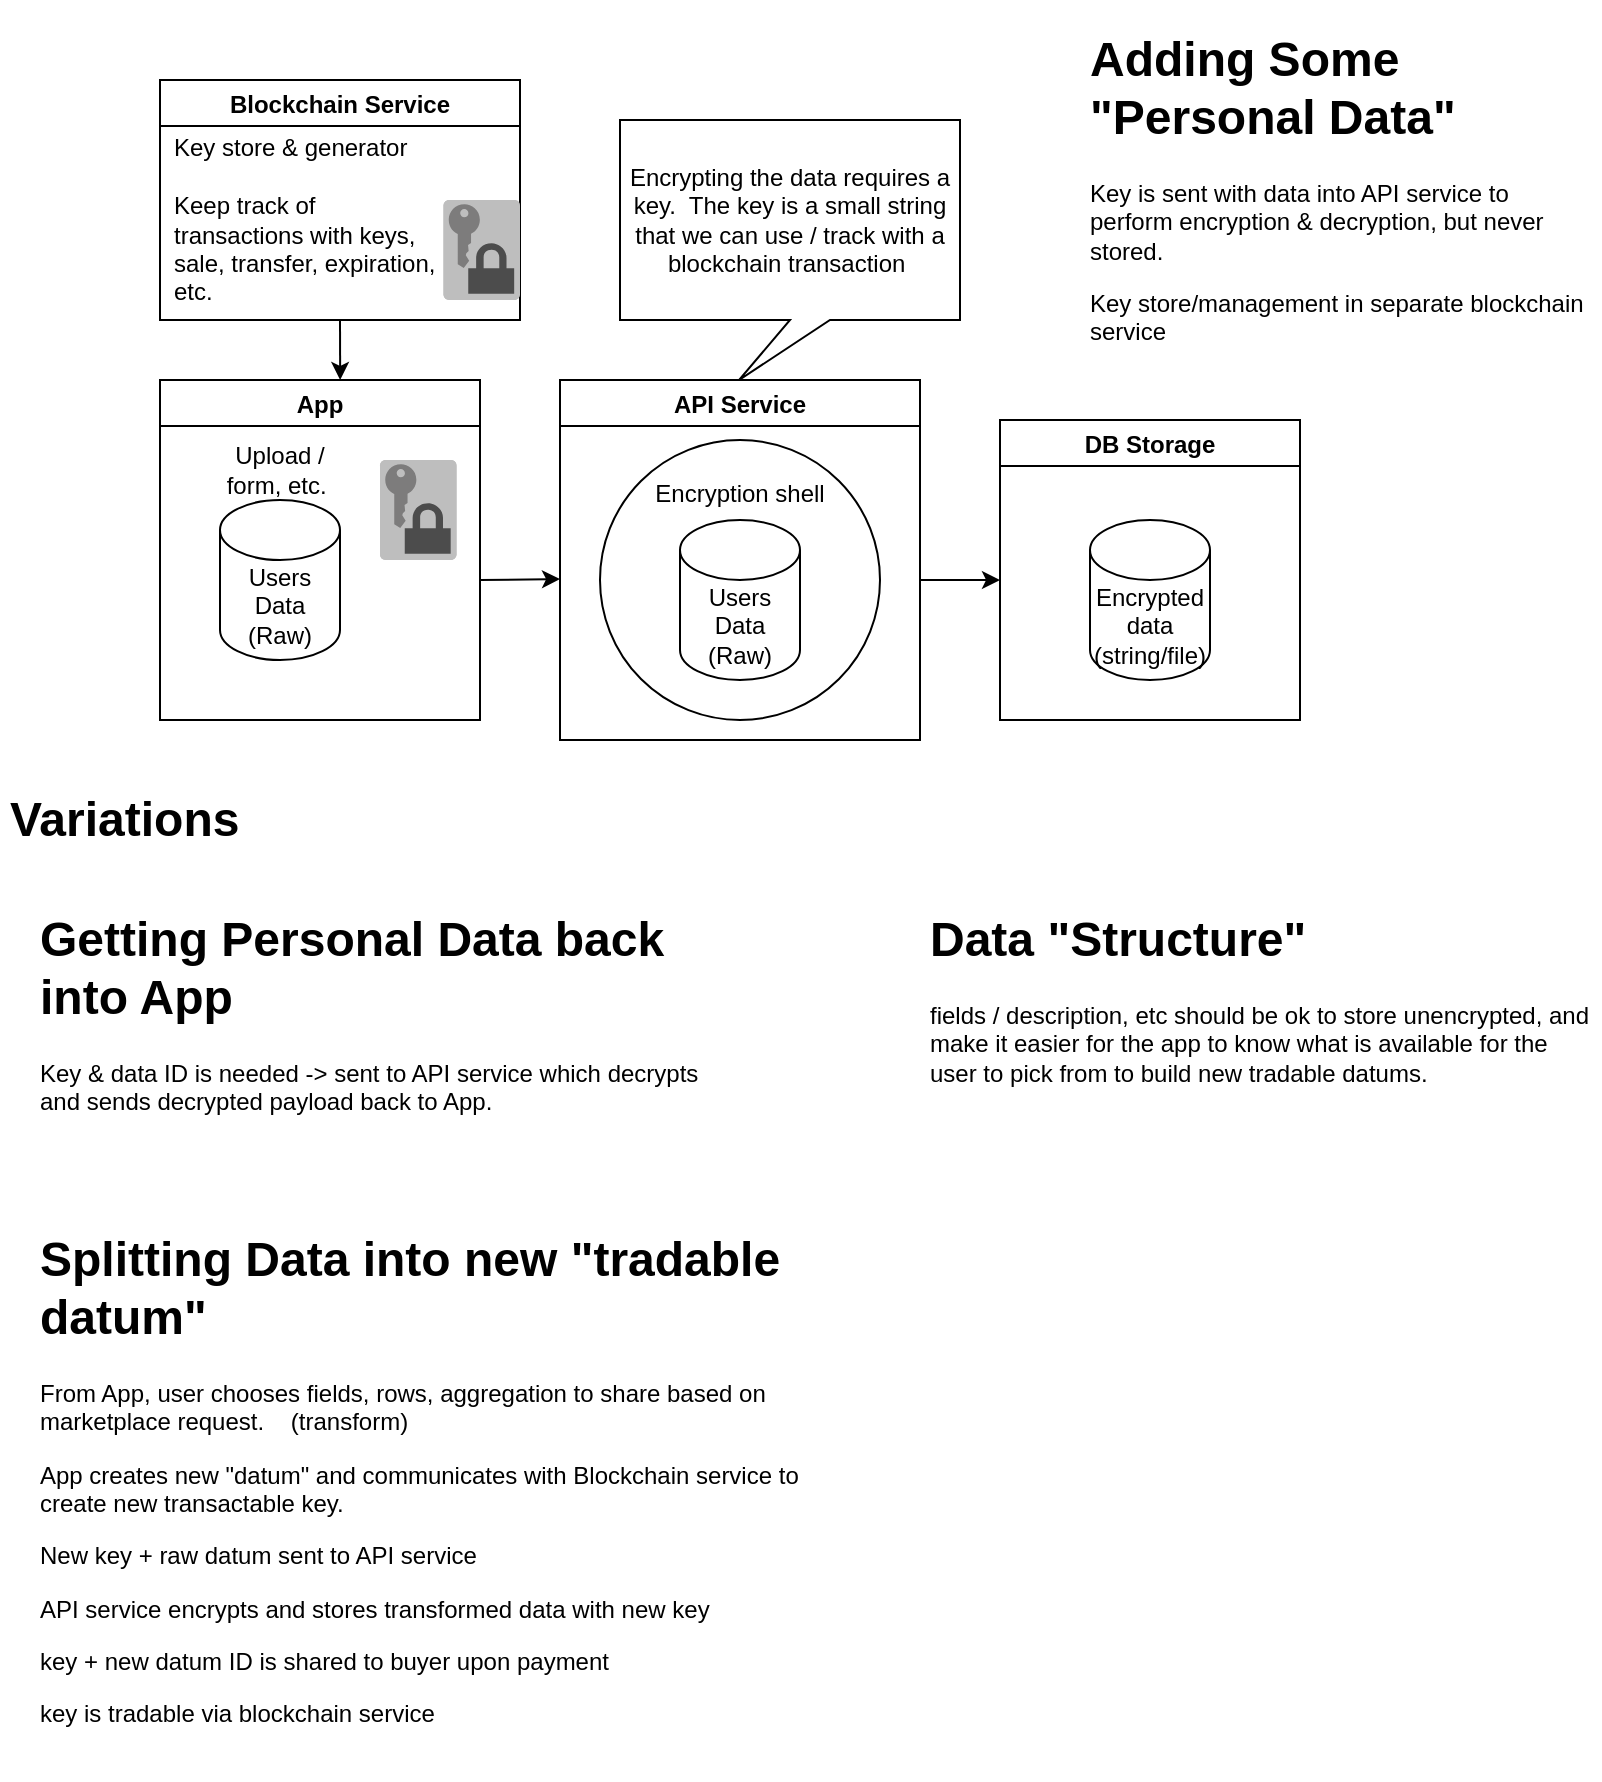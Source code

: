 <mxfile version="20.3.2" type="github">
  <diagram id="OfR1z2HdEINGrl3k-H7I" name="Page-1">
    <mxGraphModel dx="1107" dy="787" grid="1" gridSize="10" guides="1" tooltips="1" connect="1" arrows="1" fold="1" page="1" pageScale="1" pageWidth="850" pageHeight="1100" math="0" shadow="0">
      <root>
        <mxCell id="0" />
        <mxCell id="1" parent="0" />
        <mxCell id="JGA2fAvb3s3VT_MG2sKA-1" value="Users Data (Raw)" style="shape=cylinder3;whiteSpace=wrap;html=1;boundedLbl=1;backgroundOutline=1;size=15;" vertex="1" parent="1">
          <mxGeometry x="130" y="250" width="60" height="80" as="geometry" />
        </mxCell>
        <mxCell id="JGA2fAvb3s3VT_MG2sKA-2" value="" style="endArrow=classic;html=1;rounded=0;" edge="1" parent="1">
          <mxGeometry width="50" height="50" relative="1" as="geometry">
            <mxPoint x="260" y="290" as="sourcePoint" />
            <mxPoint x="300" y="289.5" as="targetPoint" />
          </mxGeometry>
        </mxCell>
        <mxCell id="JGA2fAvb3s3VT_MG2sKA-5" value="Encrypting the data requires a key.&amp;nbsp; The key is a small string that we can use / track with a blockchain transaction&amp;nbsp;" style="shape=callout;whiteSpace=wrap;html=1;perimeter=calloutPerimeter;position2=0.35;" vertex="1" parent="1">
          <mxGeometry x="330" y="60" width="170" height="130" as="geometry" />
        </mxCell>
        <mxCell id="JGA2fAvb3s3VT_MG2sKA-6" value="" style="endArrow=classic;html=1;rounded=0;" edge="1" parent="1">
          <mxGeometry width="50" height="50" relative="1" as="geometry">
            <mxPoint x="480" y="290" as="sourcePoint" />
            <mxPoint x="520" y="290" as="targetPoint" />
          </mxGeometry>
        </mxCell>
        <mxCell id="JGA2fAvb3s3VT_MG2sKA-10" value="DB Storage" style="swimlane;" vertex="1" parent="1">
          <mxGeometry x="520" y="210" width="150" height="150" as="geometry">
            <mxRectangle x="545" y="210" width="150" height="30" as="alternateBounds" />
          </mxGeometry>
        </mxCell>
        <mxCell id="JGA2fAvb3s3VT_MG2sKA-7" value="Encrypted data (string/file)" style="shape=cylinder3;whiteSpace=wrap;html=1;boundedLbl=1;backgroundOutline=1;size=15;" vertex="1" parent="JGA2fAvb3s3VT_MG2sKA-10">
          <mxGeometry x="45" y="50" width="60" height="80" as="geometry" />
        </mxCell>
        <mxCell id="JGA2fAvb3s3VT_MG2sKA-13" value="&lt;h1&gt;Variations&lt;/h1&gt;" style="text;html=1;strokeColor=none;fillColor=none;spacing=5;spacingTop=-20;whiteSpace=wrap;overflow=hidden;rounded=0;" vertex="1" parent="1">
          <mxGeometry x="20" y="390" width="190" height="70" as="geometry" />
        </mxCell>
        <mxCell id="JGA2fAvb3s3VT_MG2sKA-23" value="App" style="swimlane;startSize=23;" vertex="1" parent="1">
          <mxGeometry x="100" y="190" width="160" height="170" as="geometry" />
        </mxCell>
        <mxCell id="JGA2fAvb3s3VT_MG2sKA-9" value="" style="outlineConnect=0;dashed=0;verticalLabelPosition=bottom;verticalAlign=top;align=center;html=1;shape=mxgraph.aws3.data_encryption_key;fillColor=#7D7C7C;gradientColor=none;" vertex="1" parent="JGA2fAvb3s3VT_MG2sKA-23">
          <mxGeometry x="110" y="40" width="38.25" height="50" as="geometry" />
        </mxCell>
        <mxCell id="JGA2fAvb3s3VT_MG2sKA-25" value="Upload / form, etc.&amp;nbsp;" style="text;html=1;strokeColor=none;fillColor=none;align=center;verticalAlign=middle;whiteSpace=wrap;rounded=0;" vertex="1" parent="JGA2fAvb3s3VT_MG2sKA-23">
          <mxGeometry x="30" y="30" width="60" height="30" as="geometry" />
        </mxCell>
        <mxCell id="JGA2fAvb3s3VT_MG2sKA-31" value="API Service" style="swimlane;startSize=23;" vertex="1" parent="1">
          <mxGeometry x="300" y="190" width="180" height="180" as="geometry">
            <mxRectangle x="545" y="210" width="150" height="30" as="alternateBounds" />
          </mxGeometry>
        </mxCell>
        <mxCell id="JGA2fAvb3s3VT_MG2sKA-3" value="Encryption shell&lt;br&gt;&lt;br&gt;&lt;br&gt;&lt;br&gt;&lt;br&gt;&lt;br&gt;&lt;br&gt;" style="ellipse;whiteSpace=wrap;html=1;aspect=fixed;" vertex="1" parent="JGA2fAvb3s3VT_MG2sKA-31">
          <mxGeometry x="20" y="30" width="140" height="140" as="geometry" />
        </mxCell>
        <mxCell id="JGA2fAvb3s3VT_MG2sKA-4" value="Users Data (Raw)" style="shape=cylinder3;whiteSpace=wrap;html=1;boundedLbl=1;backgroundOutline=1;size=15;" vertex="1" parent="JGA2fAvb3s3VT_MG2sKA-31">
          <mxGeometry x="60" y="70" width="60" height="80" as="geometry" />
        </mxCell>
        <mxCell id="JGA2fAvb3s3VT_MG2sKA-34" value="&lt;h1&gt;Adding Some &quot;Personal Data&quot;&amp;nbsp;&lt;/h1&gt;&lt;p&gt;Key is sent with data into API service to perform encryption &amp;amp; decryption, but never stored.&lt;/p&gt;&lt;p&gt;Key store/management in separate blockchain service&lt;/p&gt;" style="text;html=1;strokeColor=none;fillColor=none;spacing=5;spacingTop=-20;whiteSpace=wrap;overflow=hidden;rounded=0;" vertex="1" parent="1">
          <mxGeometry x="560" y="10" width="260" height="180" as="geometry" />
        </mxCell>
        <mxCell id="JGA2fAvb3s3VT_MG2sKA-35" value="&lt;h1&gt;Getting Personal Data back into App&amp;nbsp;&lt;/h1&gt;&lt;p&gt;Key &amp;amp; data ID is needed -&amp;gt; sent to API service which decrypts and sends decrypted payload back to App.&amp;nbsp;&lt;/p&gt;&lt;p&gt;&lt;br&gt;&lt;/p&gt;" style="text;html=1;strokeColor=none;fillColor=none;spacing=5;spacingTop=-20;whiteSpace=wrap;overflow=hidden;rounded=0;" vertex="1" parent="1">
          <mxGeometry x="35" y="450" width="345" height="150" as="geometry" />
        </mxCell>
        <mxCell id="JGA2fAvb3s3VT_MG2sKA-36" value="&lt;h1&gt;Splitting Data into new &quot;tradable datum&quot;&amp;nbsp;&lt;/h1&gt;&lt;p&gt;From App, user chooses fields, rows, aggregation to share based on marketplace request.&amp;nbsp; &amp;nbsp; (transform)&lt;/p&gt;&lt;p&gt;App creates new &quot;datum&quot; and communicates with Blockchain service to create new transactable key.&lt;/p&gt;&lt;p&gt;New key + raw datum sent to API service&lt;/p&gt;&lt;p&gt;API service encrypts and stores transformed data with new key&lt;/p&gt;&lt;p&gt;key + new datum ID is shared to buyer upon payment&lt;/p&gt;&lt;p&gt;key is tradable via blockchain service&lt;/p&gt;" style="text;html=1;strokeColor=none;fillColor=none;spacing=5;spacingTop=-20;whiteSpace=wrap;overflow=hidden;rounded=0;" vertex="1" parent="1">
          <mxGeometry x="35" y="610" width="395" height="280" as="geometry" />
        </mxCell>
        <mxCell id="JGA2fAvb3s3VT_MG2sKA-37" value="Blockchain Service" style="swimlane;startSize=23;" vertex="1" parent="1">
          <mxGeometry x="100" y="40" width="180" height="120" as="geometry">
            <mxRectangle x="545" y="210" width="150" height="30" as="alternateBounds" />
          </mxGeometry>
        </mxCell>
        <mxCell id="JGA2fAvb3s3VT_MG2sKA-41" value="" style="outlineConnect=0;dashed=0;verticalLabelPosition=bottom;verticalAlign=top;align=center;html=1;shape=mxgraph.aws3.data_encryption_key;fillColor=#7D7C7C;gradientColor=none;" vertex="1" parent="JGA2fAvb3s3VT_MG2sKA-37">
          <mxGeometry x="141.75" y="60" width="38.25" height="50" as="geometry" />
        </mxCell>
        <mxCell id="JGA2fAvb3s3VT_MG2sKA-42" value="Key store &amp;amp; generator&lt;br&gt;&lt;br&gt;Keep track of transactions with keys, sale, transfer, expiration, etc." style="text;html=1;strokeColor=none;fillColor=none;align=left;verticalAlign=middle;whiteSpace=wrap;rounded=0;" vertex="1" parent="JGA2fAvb3s3VT_MG2sKA-37">
          <mxGeometry x="5" y="30" width="135" height="80" as="geometry" />
        </mxCell>
        <mxCell id="JGA2fAvb3s3VT_MG2sKA-40" value="&lt;h1&gt;Data &quot;Structure&quot;&amp;nbsp;&lt;/h1&gt;&lt;p&gt;fields / description, etc should be ok to store unencrypted, and make it easier for the app to know what is available for the user to pick from to build new tradable datums.&lt;/p&gt;" style="text;html=1;strokeColor=none;fillColor=none;spacing=5;spacingTop=-20;whiteSpace=wrap;overflow=hidden;rounded=0;" vertex="1" parent="1">
          <mxGeometry x="480" y="450" width="340" height="150" as="geometry" />
        </mxCell>
        <mxCell id="JGA2fAvb3s3VT_MG2sKA-43" value="" style="endArrow=classic;html=1;rounded=0;entryX=0.563;entryY=0;entryDx=0;entryDy=0;entryPerimeter=0;exitX=0.5;exitY=1;exitDx=0;exitDy=0;" edge="1" parent="1" source="JGA2fAvb3s3VT_MG2sKA-37" target="JGA2fAvb3s3VT_MG2sKA-23">
          <mxGeometry width="50" height="50" relative="1" as="geometry">
            <mxPoint x="190" y="170" as="sourcePoint" />
            <mxPoint x="185" y="180" as="targetPoint" />
          </mxGeometry>
        </mxCell>
      </root>
    </mxGraphModel>
  </diagram>
</mxfile>
